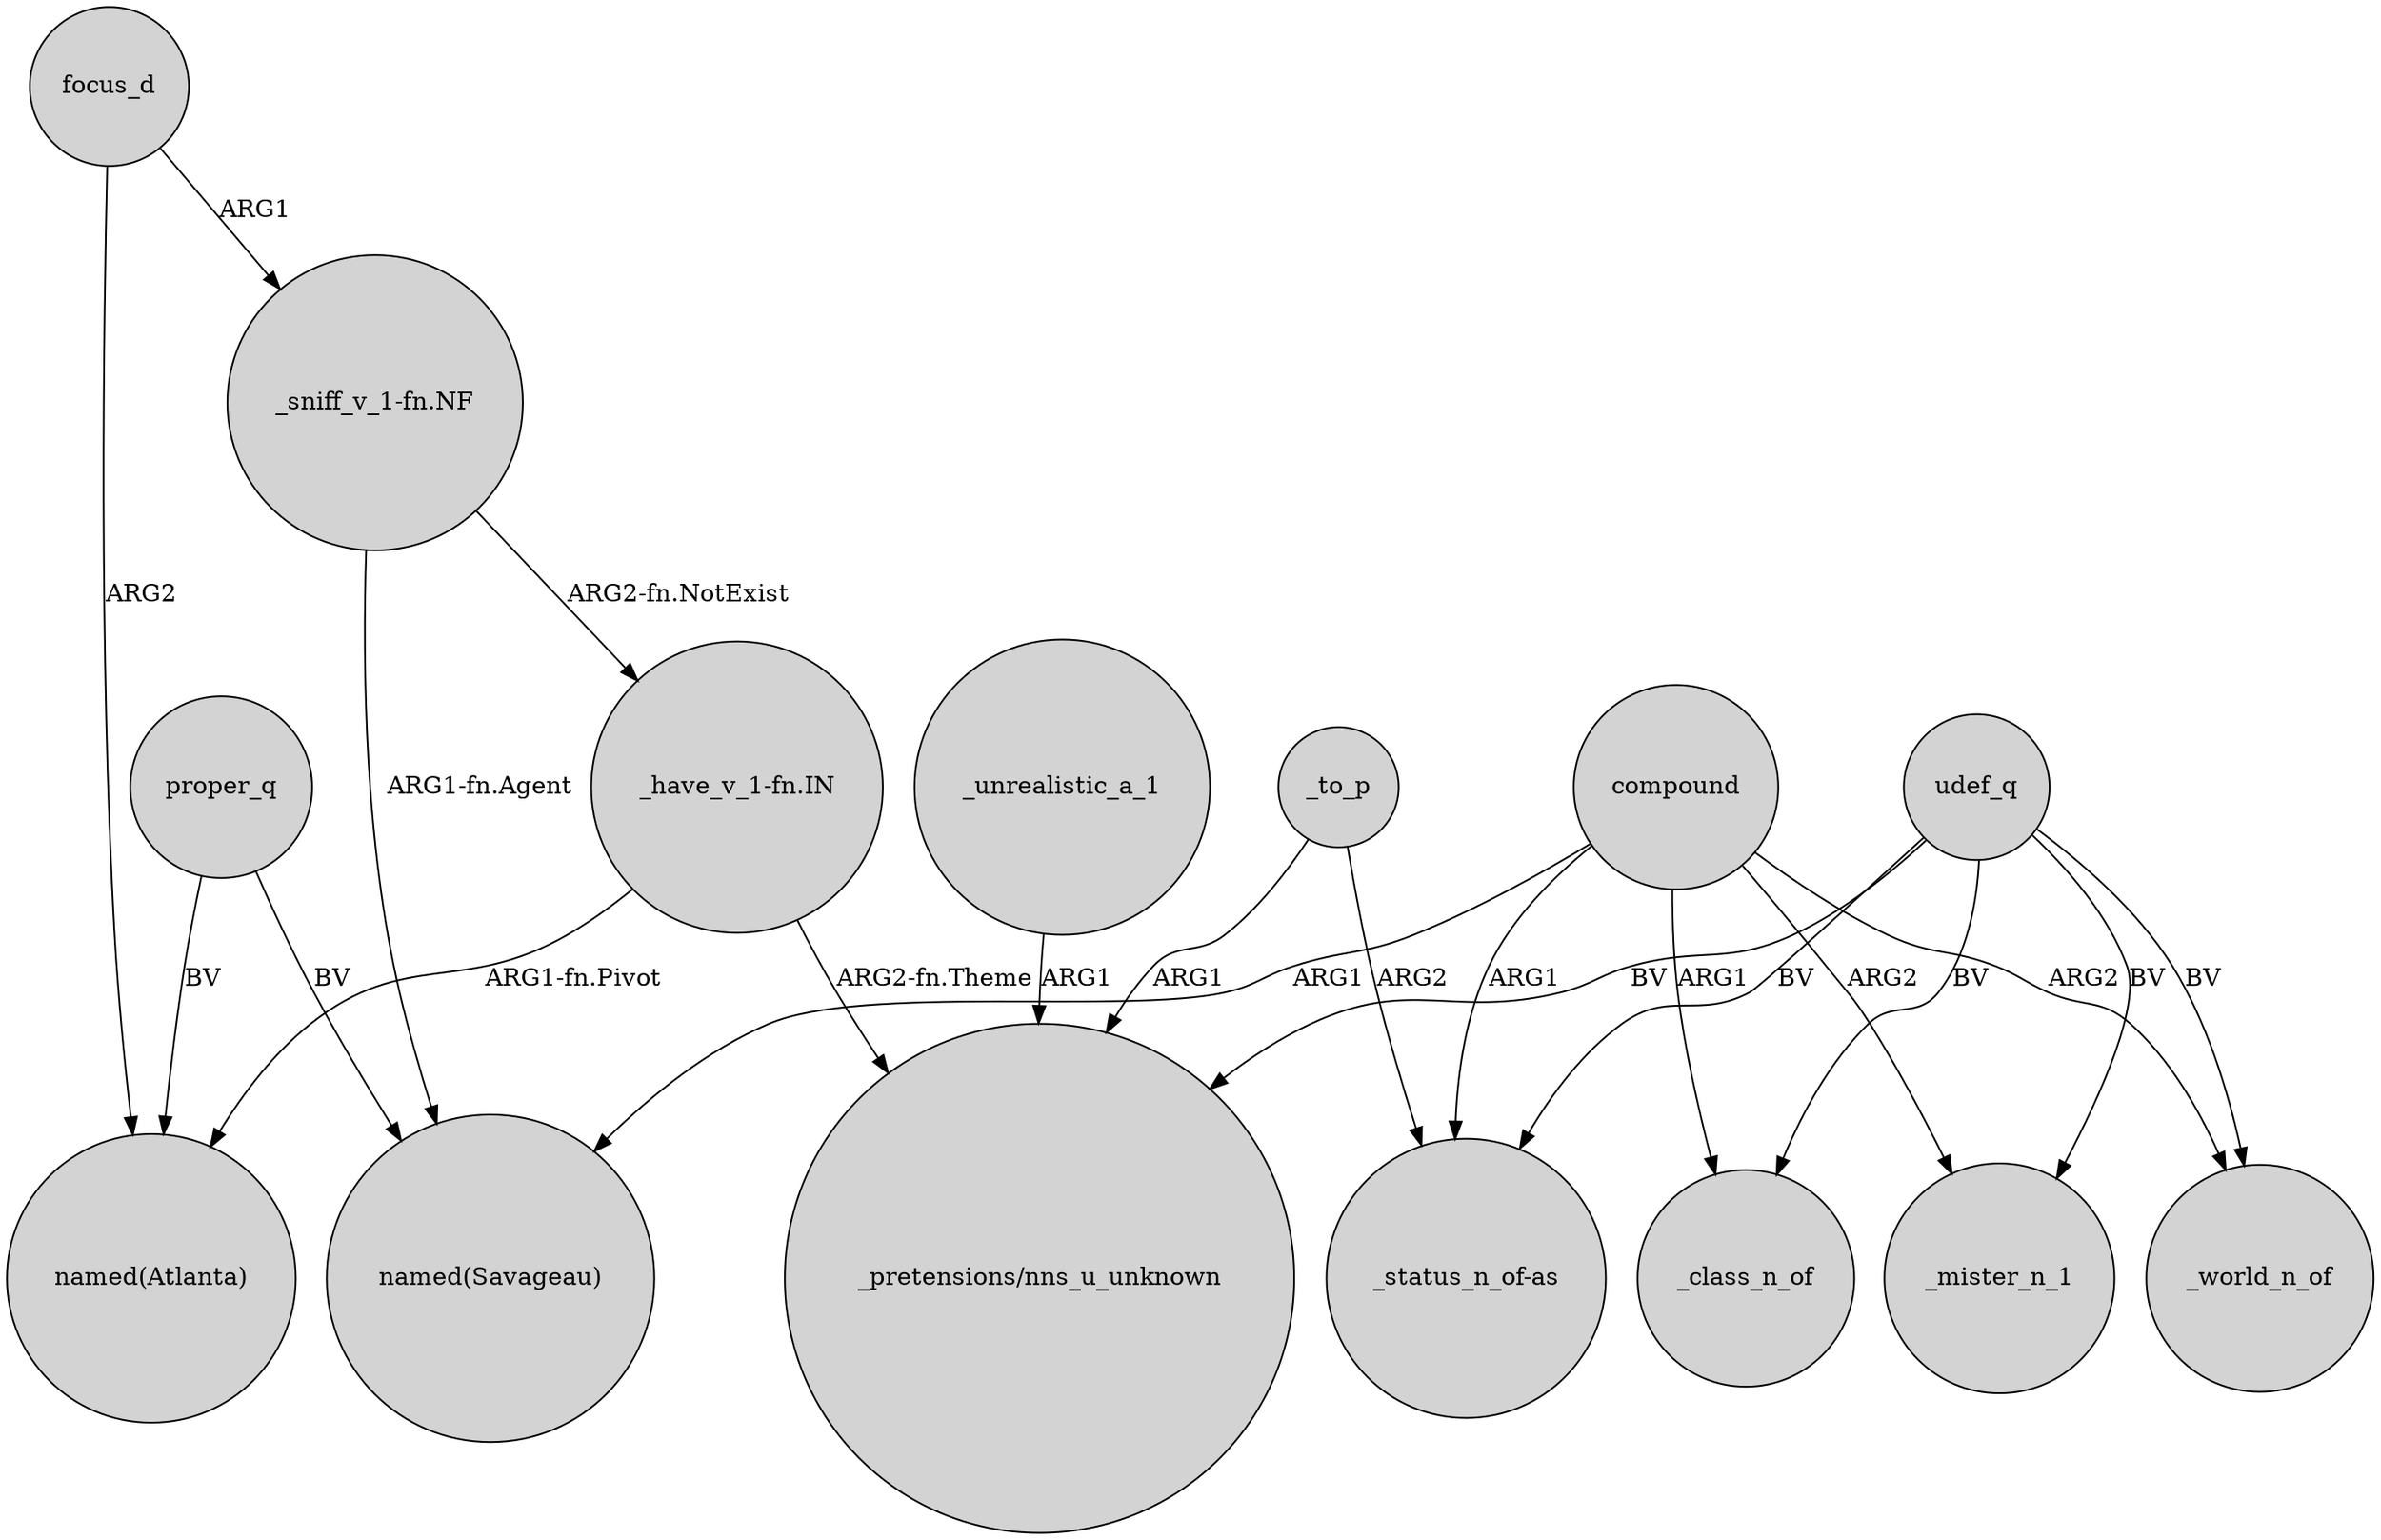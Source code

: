 digraph {
	node [shape=circle style=filled]
	"_have_v_1-fn.IN" -> "named(Atlanta)" [label="ARG1-fn.Pivot"]
	_to_p -> "_pretensions/nns_u_unknown" [label=ARG1]
	"_sniff_v_1-fn.NF" -> "_have_v_1-fn.IN" [label="ARG2-fn.NotExist"]
	proper_q -> "named(Savageau)" [label=BV]
	udef_q -> "_pretensions/nns_u_unknown" [label=BV]
	compound -> "_status_n_of-as" [label=ARG1]
	"_have_v_1-fn.IN" -> "_pretensions/nns_u_unknown" [label="ARG2-fn.Theme"]
	udef_q -> _class_n_of [label=BV]
	compound -> _world_n_of [label=ARG2]
	_unrealistic_a_1 -> "_pretensions/nns_u_unknown" [label=ARG1]
	compound -> _mister_n_1 [label=ARG2]
	focus_d -> "named(Atlanta)" [label=ARG2]
	udef_q -> _mister_n_1 [label=BV]
	compound -> _class_n_of [label=ARG1]
	udef_q -> _world_n_of [label=BV]
	proper_q -> "named(Atlanta)" [label=BV]
	focus_d -> "_sniff_v_1-fn.NF" [label=ARG1]
	"_sniff_v_1-fn.NF" -> "named(Savageau)" [label="ARG1-fn.Agent"]
	compound -> "named(Savageau)" [label=ARG1]
	udef_q -> "_status_n_of-as" [label=BV]
	_to_p -> "_status_n_of-as" [label=ARG2]
}
